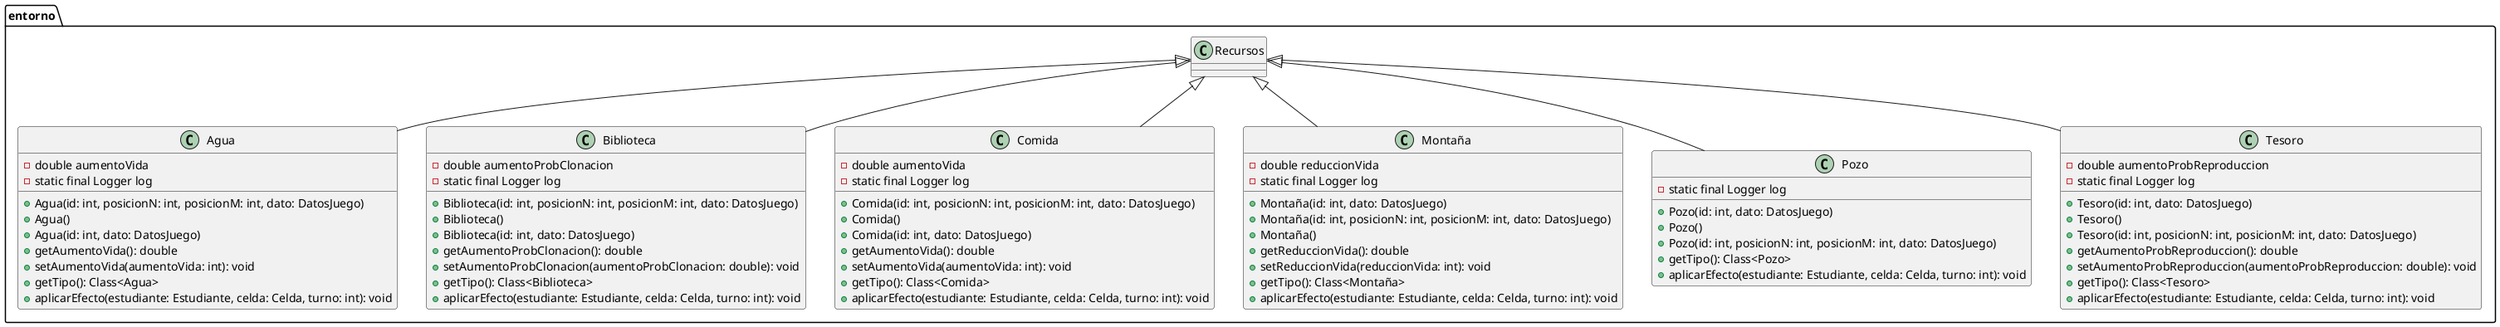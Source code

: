 @startuml
'https://plantuml.com/class-diagram
package entorno {
    class Agua extends Recursos {
        - double aumentoVida
        - static final Logger log
        + Agua(id: int, posicionN: int, posicionM: int, dato: DatosJuego)
        + Agua()
        + Agua(id: int, dato: DatosJuego)
        + getAumentoVida(): double
        + setAumentoVida(aumentoVida: int): void
        + getTipo(): Class<Agua>
        + aplicarEfecto(estudiante: Estudiante, celda: Celda, turno: int): void
    }

    class Biblioteca extends Recursos {
        - double aumentoProbClonacion
        - static final Logger log
        + Biblioteca(id: int, posicionN: int, posicionM: int, dato: DatosJuego)
        + Biblioteca()
        + Biblioteca(id: int, dato: DatosJuego)
        + getAumentoProbClonacion(): double
        + setAumentoProbClonacion(aumentoProbClonacion: double): void
        + getTipo(): Class<Biblioteca>
        + aplicarEfecto(estudiante: Estudiante, celda: Celda, turno: int): void
    }

    class Comida extends Recursos {
        - double aumentoVida
        - static final Logger log
        + Comida(id: int, posicionN: int, posicionM: int, dato: DatosJuego)
        + Comida()
        + Comida(id: int, dato: DatosJuego)
        + getAumentoVida(): double
        + setAumentoVida(aumentoVida: int): void
        + getTipo(): Class<Comida>
        + aplicarEfecto(estudiante: Estudiante, celda: Celda, turno: int): void
    }

    class Montaña extends Recursos {
        - double reduccionVida
        - static final Logger log
        + Montaña(id: int, dato: DatosJuego)
        + Montaña(id: int, posicionN: int, posicionM: int, dato: DatosJuego)
        + Montaña()
        + getReduccionVida(): double
        + setReduccionVida(reduccionVida: int): void
        + getTipo(): Class<Montaña>
        + aplicarEfecto(estudiante: Estudiante, celda: Celda, turno: int): void
    }

    class Pozo extends Recursos {
        - static final Logger log
        + Pozo(id: int, dato: DatosJuego)
        + Pozo()
        + Pozo(id: int, posicionN: int, posicionM: int, dato: DatosJuego)
        + getTipo(): Class<Pozo>
        + aplicarEfecto(estudiante: Estudiante, celda: Celda, turno: int): void
    }

    class Tesoro extends Recursos {
        - double aumentoProbReproduccion
        - static final Logger log
        + Tesoro(id: int, dato: DatosJuego)
        + Tesoro()
        + Tesoro(id: int, posicionN: int, posicionM: int, dato: DatosJuego)
        + getAumentoProbReproduccion(): double
        + setAumentoProbReproduccion(aumentoProbReproduccion: double): void
        + getTipo(): Class<Tesoro>
        + aplicarEfecto(estudiante: Estudiante, celda: Celda, turno: int): void
    }
}

@enduml